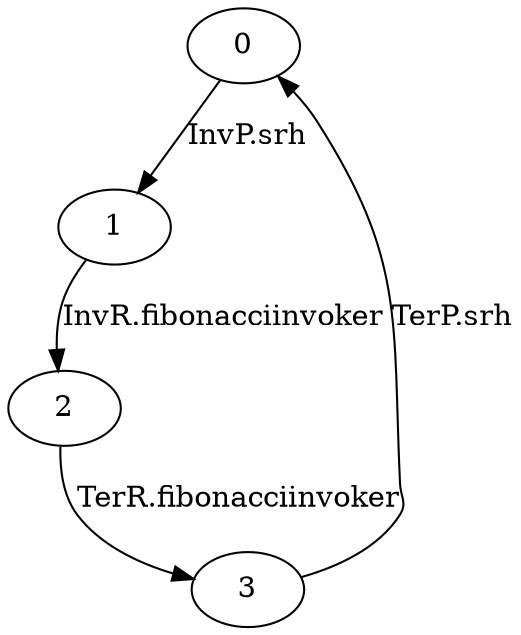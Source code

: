 digraph G {
  0 -> 1 [ label="InvP.srh" ];
  1 -> 2 [ label="InvR.fibonacciinvoker" ];
  2 -> 3 [ label="TerR.fibonacciinvoker" ];
  3 -> 0 [ label="TerP.srh" ];
}
